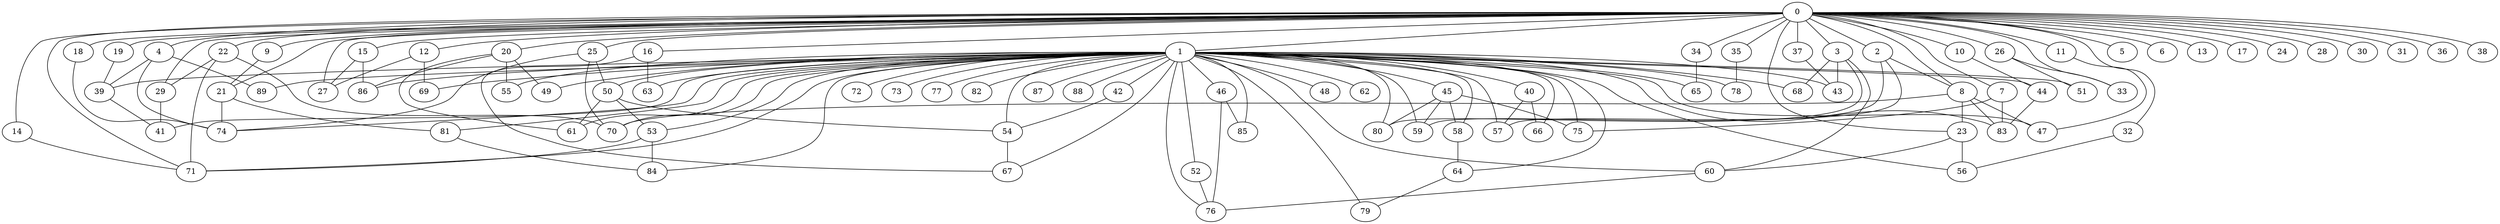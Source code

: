 
graph graphname {
    0 -- 1
0 -- 2
0 -- 3
0 -- 4
0 -- 5
0 -- 6
0 -- 7
0 -- 8
0 -- 9
0 -- 10
0 -- 11
0 -- 12
0 -- 13
0 -- 14
0 -- 15
0 -- 16
0 -- 17
0 -- 18
0 -- 19
0 -- 20
0 -- 21
0 -- 22
0 -- 23
0 -- 24
0 -- 25
0 -- 26
0 -- 27
0 -- 28
0 -- 29
0 -- 30
0 -- 31
0 -- 32
0 -- 33
0 -- 34
0 -- 35
0 -- 36
0 -- 37
0 -- 38
0 -- 71
1 -- 39
1 -- 40
1 -- 41
1 -- 42
1 -- 43
1 -- 44
1 -- 45
1 -- 46
1 -- 47
1 -- 48
1 -- 49
1 -- 50
1 -- 51
1 -- 52
1 -- 53
1 -- 54
1 -- 55
1 -- 56
1 -- 57
1 -- 58
1 -- 59
1 -- 60
1 -- 61
1 -- 62
1 -- 63
1 -- 64
1 -- 65
1 -- 66
1 -- 67
1 -- 68
1 -- 69
1 -- 70
1 -- 71
1 -- 72
1 -- 73
1 -- 74
1 -- 75
1 -- 76
1 -- 77
1 -- 78
1 -- 79
1 -- 80
1 -- 81
1 -- 82
1 -- 83
1 -- 84
1 -- 85
1 -- 86
1 -- 87
1 -- 88
1 -- 89
2 -- 57
2 -- 8
2 -- 59
3 -- 68
3 -- 43
3 -- 60
3 -- 80
4 -- 74
4 -- 89
4 -- 39
7 -- 75
7 -- 83
8 -- 23
8 -- 83
8 -- 47
8 -- 70
9 -- 21
10 -- 44
11 -- 47
12 -- 27
12 -- 69
14 -- 71
15 -- 27
15 -- 86
16 -- 63
16 -- 67
18 -- 74
19 -- 39
20 -- 55
20 -- 86
20 -- 61
20 -- 49
21 -- 74
21 -- 81
22 -- 71
22 -- 29
22 -- 70
23 -- 60
23 -- 56
25 -- 50
25 -- 70
25 -- 74
26 -- 33
26 -- 51
29 -- 41
32 -- 56
34 -- 65
35 -- 78
37 -- 43
39 -- 41
40 -- 66
40 -- 57
42 -- 54
44 -- 83
45 -- 58
45 -- 80
45 -- 75
45 -- 59
46 -- 85
46 -- 76
50 -- 53
50 -- 61
50 -- 54
52 -- 76
53 -- 84
53 -- 71
54 -- 67
58 -- 64
60 -- 76
64 -- 79
81 -- 84

}
